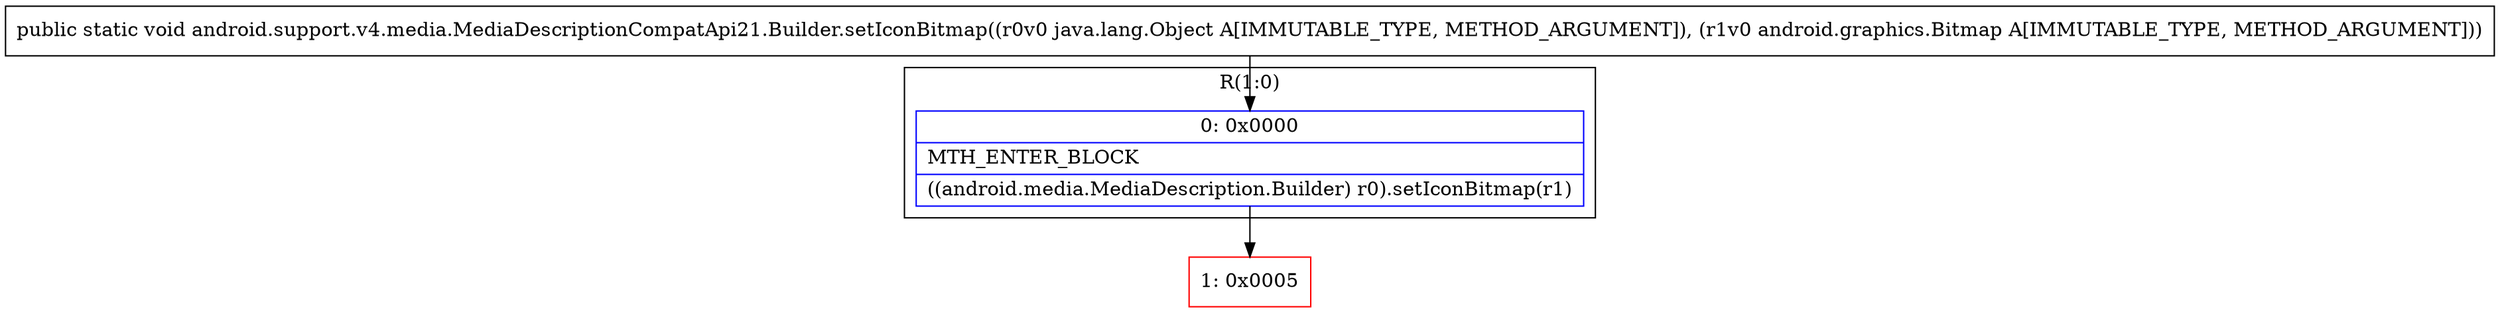 digraph "CFG forandroid.support.v4.media.MediaDescriptionCompatApi21.Builder.setIconBitmap(Ljava\/lang\/Object;Landroid\/graphics\/Bitmap;)V" {
subgraph cluster_Region_376405138 {
label = "R(1:0)";
node [shape=record,color=blue];
Node_0 [shape=record,label="{0\:\ 0x0000|MTH_ENTER_BLOCK\l|((android.media.MediaDescription.Builder) r0).setIconBitmap(r1)\l}"];
}
Node_1 [shape=record,color=red,label="{1\:\ 0x0005}"];
MethodNode[shape=record,label="{public static void android.support.v4.media.MediaDescriptionCompatApi21.Builder.setIconBitmap((r0v0 java.lang.Object A[IMMUTABLE_TYPE, METHOD_ARGUMENT]), (r1v0 android.graphics.Bitmap A[IMMUTABLE_TYPE, METHOD_ARGUMENT])) }"];
MethodNode -> Node_0;
Node_0 -> Node_1;
}

